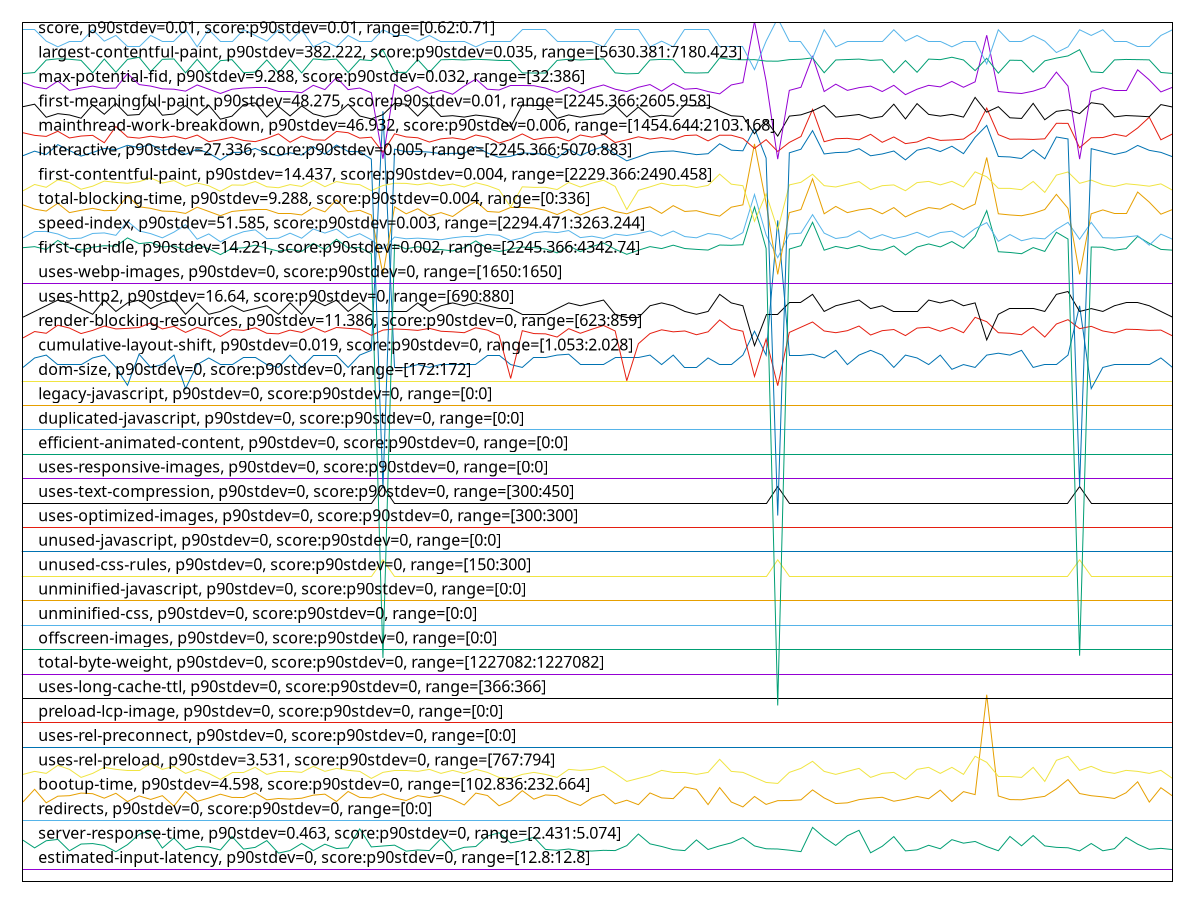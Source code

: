 reset

$estimatedInputLatencyP90Stdev0ScoreP90Stdev0Range128128 <<EOF
0 0.5000000000001847
1 0.5000000000001847
2 0.5000000000001847
3 0.5000000000001847
4 0.5000000000001847
5 0.5000000000001847
6 0.5000000000001847
7 0.5000000000001847
8 0.5000000000001847
9 0.5000000000001847
10 0.5000000000001847
11 0.5000000000001847
12 0.5000000000001847
13 0.5000000000001847
14 0.5000000000001847
15 0.5000000000001847
16 0.5000000000001847
17 0.5000000000001847
18 0.5000000000001847
19 0.5000000000001847
20 0.5000000000001847
21 0.5000000000001847
22 0.5000000000001847
23 0.5000000000001847
24 0.5000000000001847
25 0.5000000000001847
26 0.5000000000001847
27 0.5000000000001847
28 0.5000000000001847
29 0.5000000000001847
30 0.5000000000001847
31 0.5000000000001847
32 0.5000000000001847
33 0.5000000000001847
34 0.5000000000001847
35 0.5000000000001847
36 0.5000000000001847
37 0.5000000000001847
38 0.5000000000001847
39 0.5000000000001847
40 0.5000000000001847
41 0.5000000000001847
42 0.5000000000001847
43 0.5000000000001847
44 0.5000000000001847
45 0.5000000000001847
46 0.5000000000001847
47 0.5000000000001847
48 0.5000000000001847
49 0.5000000000001847
50 0.5000000000001847
51 0.5000000000001847
52 0.5000000000001847
53 0.5000000000001847
54 0.5000000000001847
55 0.5000000000001847
56 0.5000000000001847
57 0.5000000000001847
58 0.5000000000001847
59 0.5000000000001847
60 0.5000000000001847
61 0.5000000000001847
62 0.5000000000001847
63 0.5000000000001847
64 0.5000000000001847
65 0.5000000000001847
66 0.5000000000001847
67 0.5000000000001847
68 0.5000000000001847
69 0.5000000000001847
70 0.5000000000001847
71 0.5000000000001847
72 0.5000000000001847
73 0.5000000000001847
74 0.5000000000001847
75 0.5000000000001847
76 0.5000000000001847
77 0.5000000000001847
78 0.5000000000001847
79 0.5000000000001847
80 0.5000000000001847
81 0.5000000000001847
82 0.5000000000001847
83 0.5000000000001847
84 0.5000000000001847
85 0.5000000000001847
86 0.5000000000001847
87 0.5000000000001847
88 0.5000000000001847
89 0.5000000000001847
90 0.5000000000001847
91 0.5000000000001847
92 0.5000000000001847
93 0.5000000000001847
94 0.5000000000001847
95 0.5000000000001847
96 0.5000000000001847
97 0.5000000000001847
98 0.5000000000001847
99 0.5000000000001847
EOF

$serverResponseTimeP90Stdev0463ScoreP90Stdev0Range24315074 <<EOF
0 1.693257403189066
1 1.377141230068337
2 1.6693394077448747
3 1.7235535307517085
4 1.2575512528473805
5 1.5346013667425968
6 1.554134396355353
7 1.4767995444191342
8 1.2204783599088835
9 1.510284738041002
10 1.9308428246013662
11 2.089100227790433
12 1.3703644646924829
13 1.781753986332574
14 1.3014009111617313
15 1.4365375854214122
16 1.4102277904328018
17 1.2914350797266514
18 1.8447380410022782
19 1.3277107061503417
20 1.398268792710706
21 1.6757175398633255
22 1.1634738041002275
23 1.2687129840546696
24 1.5581207289293855
25 1.267118451025057
26 1.5290205011389522
27 1.349635535307517
28 1.3823234624145786
29 2.1548747152619585
30 1.4166059225512528
31 1.4540774487471526
32 1.489157175398633
33 1.243997722095672
34 1.2918337129840547
35 1.2667198177676537
36 1.7554441913439633
37 1.2463895216400909
38 1.400261958997722
39 1.4333485193621867
40 1.8634738041002274
41 1.9970159453302958
42 1.581640091116173
43 1.6733257403189066
44 1.8120501138952163
45 1.3149544419134396
46 1.2790774487471528
47 1.3316970387243734
48 1.2615375854214121
49 1.24878132118451
50 1.2770842824601365
51 1.2667198177676537
52 1.4692255125284737
53 1.945990888382688
54 1.5421753986332571
55 1.4353416856492025
56 1.3049886104783597
57 1.2663211845102504
58 1.7028246013667427
59 1.3105694760820044
60 1.4600569476082006
61 1.5828359908883827
62 1.8012870159453302
63 1.456867881548975
64 1.340865603644647
65 1.3312984054669703
66 1.2834624145785878
67 1.2236674259681093
68 2.217061503416857
69 1.8036788154897498
70 1.4775968109339406
71 1.8738382687927104
72 2.0970728929384963
73 1.1762300683371298
74 1.4421184510250569
75 1.8395558086560364
76 1.2535649202733485
77 1.296617312072893
78 1.484772209567198
79 1.340865603644647
80 1.7143849658314352
81 1.5704783599088838
82 1.640239179954442
83 1.4309567198177675
84 1.2603416856492027
85 1.845136674259681
86 1.4624487471526195
87 1.882608200455581
88 1.4580637813211845
89 1.3990660592255124
90 1.3819248291571753
91 1.2539635535307518
92 1.556526195899772
93 1.2583485193621866
94 1.344851936218679
95 1.8140432801822322
96 1.5286218678815489
97 1.3173462414578587
98 1.3580068337129838
99 1.3081776765375854
EOF

$redirectsP90Stdev0ScoreP90Stdev0Range00 <<EOF
0 2.5
1 2.5
2 2.5
3 2.5
4 2.5
5 2.5
6 2.5
7 2.5
8 2.5
9 2.5
10 2.5
11 2.5
12 2.5
13 2.5
14 2.5
15 2.5
16 2.5
17 2.5
18 2.5
19 2.5
20 2.5
21 2.5
22 2.5
23 2.5
24 2.5
25 2.5
26 2.5
27 2.5
28 2.5
29 2.5
30 2.5
31 2.5
32 2.5
33 2.5
34 2.5
35 2.5
36 2.5
37 2.5
38 2.5
39 2.5
40 2.5
41 2.5
42 2.5
43 2.5
44 2.5
45 2.5
46 2.5
47 2.5
48 2.5
49 2.5
50 2.5
51 2.5
52 2.5
53 2.5
54 2.5
55 2.5
56 2.5
57 2.5
58 2.5
59 2.5
60 2.5
61 2.5
62 2.5
63 2.5
64 2.5
65 2.5
66 2.5
67 2.5
68 2.5
69 2.5
70 2.5
71 2.5
72 2.5
73 2.5
74 2.5
75 2.5
76 2.5
77 2.5
78 2.5
79 2.5
80 2.5
81 2.5
82 2.5
83 2.5
84 2.5
85 2.5
86 2.5
87 2.5
88 2.5
89 2.5
90 2.5
91 2.5
92 2.5
93 2.5
94 2.5
95 2.5
96 2.5
97 2.5
98 2.5
99 2.5
EOF

$bootupTimeP90Stdev4598ScoreP90Stdev0Range102836232664 <<EOF
0 3.260077265372168
1 3.7770068770226555
2 3.2241144822006476
3 3.4951096278317157
4 3.5154979773462793
5 3.622536812297736
6 3.5969097896440134
7 3.4136978155339803
8 3.613758495145631
9 3.2738110841423955
10 3.507427588996764
11 3.3623021844660186
12 3.5160643203883497
13 3.090315938511326
14 3.689931634304208
15 3.283580501618123
16 3.4196444174757286
17 3.576804611650485
18 3.4448466828478965
19 3.440174352750808
20 3.631456715210356
21 3.3455950647249186
22 3.4002471682847903
23 3.3751864886731386
24 3.4121403721682855
25 3.5373021844660206
26 3.578362055016181
27 3.278624999999999
28 3.6885157766990293
29 3.446687297734628
30 3.4275732200647253
31 3.5915295307443387
32 3.4223345469255664
33 3.317844255663431
34 3.518188106796117
35 3.439183252427185
36 3.524842637540454
37 3.3678240291262136
38 3.135198624595469
39 3.6221120550161814
40 3.5225772653721688
41 3.10235072815534
42 3.301420307443365
43 3.722213187702266
44 3.37320428802589
45 3.5462220873786405
46 3.51733859223301
47 3.2891023462783178
48 3.113677588996764
49 3.4199275889967646
50 3.5702916666666678
51 3.1823466828478963
52 3.3303038025889973
53 3.1475165857605174
54 3.62805865695793
55 3.4255910194174763
56 3.395574838187702
57 3.8734267799352757
58 3.7724761326860845
59 3.1502067152103552
60 3.847516585760517
61 3.2573871359223303
62 3.056193770226537
63 3.483782766990293
64 3.158418689320388
65 3.3123224110032363
66 3.316711569579288
67 3.3460198220064727
68 3.7525125404530755
69 3.4238919902912617
70 3.1943814724919095
71 3.2224154530744338
72 3.353099110032362
73 3.4144057443365696
74 3.4505101132686082
75 3.28825283171521
76 3.371505258899677
77 3.483924352750809
78 3.3913272653721687
79 3.744583737864078
80 3.2783418284789647
81 3.681436488673139
82 3.560097491909386
83 7.651642799352757
84 3.5040295307443365
85 3.355789239482201
86 3.347718851132686
87 3.4213434466019432
88 3.488879854368932
89 3.792864482200648
90 4.176278721682849
91 3.603847491909386
92 3.5145068770226544
93 3.4673588187702267
94 3.40081351132686
95 3.6351379449838186
96 4.08410639158576
97 3.252714805825243
98 3.8414283980582544
99 3.5043127022653726
EOF

$usesRelPreloadP90Stdev3531ScoreP90Stdev0Range767794 <<EOF
0 4.387999999999998
1 4.511529411764705
2 4.4291764705882315
3 4.758588235294113
4 4.593882352941172
5 4.264470588235291
6 4.4291764705882315
7 4.676235294117646
8 4.593882352941172
9 4.552705882352939
10 4.552705882352939
11 4.8409411764705865
12 4.593882352941172
13 4.717411764705879
14 4.4291764705882315
15 4.593882352941172
16 4.4291764705882315
17 4.182117647058821
18 4.470352941176465
19 4.470352941176465
20 4.676235294117646
21 4.387999999999998
22 4.511529411764705
23 4.511529411764705
24 4.470352941176465
25 4.717411764705879
26 4.511529411764705
27 4.635058823529413
28 4.552705882352939
29 4.511529411764705
30 4.2232941176470575
31 4.470352941176465
32 4.552705882352939
33 4.552705882352939
34 4.511529411764705
35 4.593882352941172
36 4.4291764705882315
37 4.552705882352939
38 4.4291764705882315
39 4.593882352941172
40 4.470352941176465
41 4.264470588235291
42 4.2232941176470575
43 4.387999999999998
44 4.470352941176465
45 4.387999999999998
46 4.264470588235291
47 4.593882352941172
48 4.552705882352939
49 4.593882352941172
50 4.717411764705879
51 4.4291764705882315
52 4.09976470588235
53 4.2232941176470575
54 4.346823529411761
55 4.552705882352939
56 4.470352941176465
57 4.470352941176465
58 4.387999999999998
59 4.470352941176465
60 5.005647058823527
61 4.511529411764705
62 4.470352941176465
63 4.264470588235291
64 4.058588235294117
65 4.01741176470588
66 4.470352941176465
67 4.635058823529413
68 4.923294117647053
69 4.511529411764705
70 4.387999999999998
71 4.511529411764705
72 4.635058823529413
73 4.264470588235291
74 4.4291764705882315
75 4.470352941176465
76 4.182117647058821
77 4.593882352941172
78 4.676235294117646
79 4.4291764705882315
80 4.676235294117646
81 4.387999999999998
82 5.129176470588234
83 4.88211764705882
84 4.305647058823528
85 4.305647058823528
86 4.264470588235291
87 4.676235294117646
88 4.09976470588235
89 4.964470588235294
90 5.129176470588234
91 4.552705882352939
92 4.717411764705879
93 4.511529411764705
94 4.4291764705882315
95 4.552705882352939
96 4.511529411764705
97 4.4291764705882315
98 4.552705882352939
99 4.2232941176470575
EOF

$usesRelPreconnectP90Stdev0ScoreP90Stdev0Range00 <<EOF
0 5.5
1 5.5
2 5.5
3 5.5
4 5.5
5 5.5
6 5.5
7 5.5
8 5.5
9 5.5
10 5.5
11 5.5
12 5.5
13 5.5
14 5.5
15 5.5
16 5.5
17 5.5
18 5.5
19 5.5
20 5.5
21 5.5
22 5.5
23 5.5
24 5.5
25 5.5
26 5.5
27 5.5
28 5.5
29 5.5
30 5.5
31 5.5
32 5.5
33 5.5
34 5.5
35 5.5
36 5.5
37 5.5
38 5.5
39 5.5
40 5.5
41 5.5
42 5.5
43 5.5
44 5.5
45 5.5
46 5.5
47 5.5
48 5.5
49 5.5
50 5.5
51 5.5
52 5.5
53 5.5
54 5.5
55 5.5
56 5.5
57 5.5
58 5.5
59 5.5
60 5.5
61 5.5
62 5.5
63 5.5
64 5.5
65 5.5
66 5.5
67 5.5
68 5.5
69 5.5
70 5.5
71 5.5
72 5.5
73 5.5
74 5.5
75 5.5
76 5.5
77 5.5
78 5.5
79 5.5
80 5.5
81 5.5
82 5.5
83 5.5
84 5.5
85 5.5
86 5.5
87 5.5
88 5.5
89 5.5
90 5.5
91 5.5
92 5.5
93 5.5
94 5.5
95 5.5
96 5.5
97 5.5
98 5.5
99 5.5
EOF

$preloadLcpImageP90Stdev0ScoreP90Stdev0Range00 <<EOF
0 6.5
1 6.5
2 6.5
3 6.5
4 6.5
5 6.5
6 6.5
7 6.5
8 6.5
9 6.5
10 6.5
11 6.5
12 6.5
13 6.5
14 6.5
15 6.5
16 6.5
17 6.5
18 6.5
19 6.5
20 6.5
21 6.5
22 6.5
23 6.5
24 6.5
25 6.5
26 6.5
27 6.5
28 6.5
29 6.5
30 6.5
31 6.5
32 6.5
33 6.5
34 6.5
35 6.5
36 6.5
37 6.5
38 6.5
39 6.5
40 6.5
41 6.5
42 6.5
43 6.5
44 6.5
45 6.5
46 6.5
47 6.5
48 6.5
49 6.5
50 6.5
51 6.5
52 6.5
53 6.5
54 6.5
55 6.5
56 6.5
57 6.5
58 6.5
59 6.5
60 6.5
61 6.5
62 6.5
63 6.5
64 6.5
65 6.5
66 6.5
67 6.5
68 6.5
69 6.5
70 6.5
71 6.5
72 6.5
73 6.5
74 6.5
75 6.5
76 6.5
77 6.5
78 6.5
79 6.5
80 6.5
81 6.5
82 6.5
83 6.5
84 6.5
85 6.5
86 6.5
87 6.5
88 6.5
89 6.5
90 6.5
91 6.5
92 6.5
93 6.5
94 6.5
95 6.5
96 6.5
97 6.5
98 6.5
99 6.5
EOF

$usesLongCacheTtlP90Stdev0ScoreP90Stdev0Range366366 <<EOF
0 7.5
1 7.5
2 7.5
3 7.5
4 7.5
5 7.5
6 7.5
7 7.5
8 7.5
9 7.5
10 7.5
11 7.5
12 7.5
13 7.5
14 7.5
15 7.5
16 7.5
17 7.5
18 7.5
19 7.5
20 7.5
21 7.5
22 7.5
23 7.5
24 7.5
25 7.5
26 7.5
27 7.5
28 7.5
29 7.5
30 7.5
31 7.5
32 7.5
33 7.5
34 7.5
35 7.5
36 7.5
37 7.5
38 7.5
39 7.5
40 7.5
41 7.5
42 7.5
43 7.5
44 7.5
45 7.5
46 7.5
47 7.5
48 7.5
49 7.5
50 7.5
51 7.5
52 7.5
53 7.5
54 7.5
55 7.5
56 7.5
57 7.5
58 7.5
59 7.5
60 7.5
61 7.5
62 7.5
63 7.5
64 7.5
65 7.5
66 7.5
67 7.5
68 7.5
69 7.5
70 7.5
71 7.5
72 7.5
73 7.5
74 7.5
75 7.5
76 7.5
77 7.5
78 7.5
79 7.5
80 7.5
81 7.5
82 7.5
83 7.5
84 7.5
85 7.5
86 7.5
87 7.5
88 7.5
89 7.5
90 7.5
91 7.5
92 7.5
93 7.5
94 7.5
95 7.5
96 7.5
97 7.5
98 7.5
99 7.5
EOF

$totalByteWeightP90Stdev0ScoreP90Stdev0Range12270821227082 <<EOF
0 8.5
1 8.5
2 8.5
3 8.5
4 8.5
5 8.5
6 8.5
7 8.5
8 8.5
9 8.5
10 8.5
11 8.5
12 8.5
13 8.5
14 8.5
15 8.5
16 8.5
17 8.5
18 8.5
19 8.5
20 8.5
21 8.5
22 8.5
23 8.5
24 8.5
25 8.5
26 8.5
27 8.5
28 8.5
29 8.5
30 8.5
31 8.5
32 8.5
33 8.5
34 8.5
35 8.5
36 8.5
37 8.5
38 8.5
39 8.5
40 8.5
41 8.5
42 8.5
43 8.5
44 8.5
45 8.5
46 8.5
47 8.5
48 8.5
49 8.5
50 8.5
51 8.5
52 8.5
53 8.5
54 8.5
55 8.5
56 8.5
57 8.5
58 8.5
59 8.5
60 8.5
61 8.5
62 8.5
63 8.5
64 8.5
65 8.5
66 8.5
67 8.5
68 8.5
69 8.5
70 8.5
71 8.5
72 8.5
73 8.5
74 8.5
75 8.5
76 8.5
77 8.5
78 8.5
79 8.5
80 8.5
81 8.5
82 8.5
83 8.5
84 8.5
85 8.5
86 8.5
87 8.5
88 8.5
89 8.5
90 8.5
91 8.5
92 8.5
93 8.5
94 8.5
95 8.5
96 8.5
97 8.5
98 8.5
99 8.5
EOF

$offscreenImagesP90Stdev0ScoreP90Stdev0Range00 <<EOF
0 9.5
1 9.5
2 9.5
3 9.5
4 9.5
5 9.5
6 9.5
7 9.5
8 9.5
9 9.5
10 9.5
11 9.5
12 9.5
13 9.5
14 9.5
15 9.5
16 9.5
17 9.5
18 9.5
19 9.5
20 9.5
21 9.5
22 9.5
23 9.5
24 9.5
25 9.5
26 9.5
27 9.5
28 9.5
29 9.5
30 9.5
31 9.5
32 9.5
33 9.5
34 9.5
35 9.5
36 9.5
37 9.5
38 9.5
39 9.5
40 9.5
41 9.5
42 9.5
43 9.5
44 9.5
45 9.5
46 9.5
47 9.5
48 9.5
49 9.5
50 9.5
51 9.5
52 9.5
53 9.5
54 9.5
55 9.5
56 9.5
57 9.5
58 9.5
59 9.5
60 9.5
61 9.5
62 9.5
63 9.5
64 9.5
65 9.5
66 9.5
67 9.5
68 9.5
69 9.5
70 9.5
71 9.5
72 9.5
73 9.5
74 9.5
75 9.5
76 9.5
77 9.5
78 9.5
79 9.5
80 9.5
81 9.5
82 9.5
83 9.5
84 9.5
85 9.5
86 9.5
87 9.5
88 9.5
89 9.5
90 9.5
91 9.5
92 9.5
93 9.5
94 9.5
95 9.5
96 9.5
97 9.5
98 9.5
99 9.5
EOF

$unminifiedCssP90Stdev0ScoreP90Stdev0Range00 <<EOF
0 10.5
1 10.5
2 10.5
3 10.5
4 10.5
5 10.5
6 10.5
7 10.5
8 10.5
9 10.5
10 10.5
11 10.5
12 10.5
13 10.5
14 10.5
15 10.5
16 10.5
17 10.5
18 10.5
19 10.5
20 10.5
21 10.5
22 10.5
23 10.5
24 10.5
25 10.5
26 10.5
27 10.5
28 10.5
29 10.5
30 10.5
31 10.5
32 10.5
33 10.5
34 10.5
35 10.5
36 10.5
37 10.5
38 10.5
39 10.5
40 10.5
41 10.5
42 10.5
43 10.5
44 10.5
45 10.5
46 10.5
47 10.5
48 10.5
49 10.5
50 10.5
51 10.5
52 10.5
53 10.5
54 10.5
55 10.5
56 10.5
57 10.5
58 10.5
59 10.5
60 10.5
61 10.5
62 10.5
63 10.5
64 10.5
65 10.5
66 10.5
67 10.5
68 10.5
69 10.5
70 10.5
71 10.5
72 10.5
73 10.5
74 10.5
75 10.5
76 10.5
77 10.5
78 10.5
79 10.5
80 10.5
81 10.5
82 10.5
83 10.5
84 10.5
85 10.5
86 10.5
87 10.5
88 10.5
89 10.5
90 10.5
91 10.5
92 10.5
93 10.5
94 10.5
95 10.5
96 10.5
97 10.5
98 10.5
99 10.5
EOF

$unminifiedJavascriptP90Stdev0ScoreP90Stdev0Range00 <<EOF
0 11.5
1 11.5
2 11.5
3 11.5
4 11.5
5 11.5
6 11.5
7 11.5
8 11.5
9 11.5
10 11.5
11 11.5
12 11.5
13 11.5
14 11.5
15 11.5
16 11.5
17 11.5
18 11.5
19 11.5
20 11.5
21 11.5
22 11.5
23 11.5
24 11.5
25 11.5
26 11.5
27 11.5
28 11.5
29 11.5
30 11.5
31 11.5
32 11.5
33 11.5
34 11.5
35 11.5
36 11.5
37 11.5
38 11.5
39 11.5
40 11.5
41 11.5
42 11.5
43 11.5
44 11.5
45 11.5
46 11.5
47 11.5
48 11.5
49 11.5
50 11.5
51 11.5
52 11.5
53 11.5
54 11.5
55 11.5
56 11.5
57 11.5
58 11.5
59 11.5
60 11.5
61 11.5
62 11.5
63 11.5
64 11.5
65 11.5
66 11.5
67 11.5
68 11.5
69 11.5
70 11.5
71 11.5
72 11.5
73 11.5
74 11.5
75 11.5
76 11.5
77 11.5
78 11.5
79 11.5
80 11.5
81 11.5
82 11.5
83 11.5
84 11.5
85 11.5
86 11.5
87 11.5
88 11.5
89 11.5
90 11.5
91 11.5
92 11.5
93 11.5
94 11.5
95 11.5
96 11.5
97 11.5
98 11.5
99 11.5
EOF

$unusedCssRulesP90Stdev0ScoreP90Stdev0Range150300 <<EOF
0 12.479
1 12.479
2 12.479
3 12.479
4 12.479
5 12.479
6 12.479
7 12.479
8 12.479
9 12.479
10 12.479
11 12.479
12 12.479
13 12.479
14 12.479
15 12.479
16 12.479
17 12.479
18 12.479
19 12.479
20 12.479
21 12.479
22 12.479
23 12.479
24 12.479
25 12.479
26 12.479
27 12.479
28 12.479
29 12.479
30 12.479
31 13.179
32 12.479
33 12.479
34 12.479
35 12.479
36 12.479
37 12.479
38 12.479
39 12.479
40 12.479
41 12.479
42 12.479
43 12.479
44 12.479
45 12.479
46 12.479
47 12.479
48 12.479
49 12.479
50 12.479
51 12.479
52 12.479
53 12.479
54 12.479
55 12.479
56 12.479
57 12.479
58 12.479
59 12.479
60 12.479
61 12.479
62 12.479
63 12.479
64 12.479
65 13.179
66 12.479
67 12.479
68 12.479
69 12.479
70 12.479
71 12.479
72 12.479
73 12.479
74 12.479
75 12.479
76 12.479
77 12.479
78 12.479
79 12.479
80 12.479
81 12.479
82 12.479
83 12.479
84 12.479
85 12.479
86 12.479
87 12.479
88 12.479
89 12.479
90 12.479
91 13.179
92 12.479
93 12.479
94 12.479
95 12.479
96 12.479
97 12.479
98 12.479
99 12.479
EOF

$unusedJavascriptP90Stdev0ScoreP90Stdev0Range00 <<EOF
0 13.5
1 13.5
2 13.5
3 13.5
4 13.5
5 13.5
6 13.5
7 13.5
8 13.5
9 13.5
10 13.5
11 13.5
12 13.5
13 13.5
14 13.5
15 13.5
16 13.5
17 13.5
18 13.5
19 13.5
20 13.5
21 13.5
22 13.5
23 13.5
24 13.5
25 13.5
26 13.5
27 13.5
28 13.5
29 13.5
30 13.5
31 13.5
32 13.5
33 13.5
34 13.5
35 13.5
36 13.5
37 13.5
38 13.5
39 13.5
40 13.5
41 13.5
42 13.5
43 13.5
44 13.5
45 13.5
46 13.5
47 13.5
48 13.5
49 13.5
50 13.5
51 13.5
52 13.5
53 13.5
54 13.5
55 13.5
56 13.5
57 13.5
58 13.5
59 13.5
60 13.5
61 13.5
62 13.5
63 13.5
64 13.5
65 13.5
66 13.5
67 13.5
68 13.5
69 13.5
70 13.5
71 13.5
72 13.5
73 13.5
74 13.5
75 13.5
76 13.5
77 13.5
78 13.5
79 13.5
80 13.5
81 13.5
82 13.5
83 13.5
84 13.5
85 13.5
86 13.5
87 13.5
88 13.5
89 13.5
90 13.5
91 13.5
92 13.5
93 13.5
94 13.5
95 13.5
96 13.5
97 13.5
98 13.5
99 13.5
EOF

$usesOptimizedImagesP90Stdev0ScoreP90Stdev0Range300300 <<EOF
0 14.5
1 14.5
2 14.5
3 14.5
4 14.5
5 14.5
6 14.5
7 14.5
8 14.5
9 14.5
10 14.5
11 14.5
12 14.5
13 14.5
14 14.5
15 14.5
16 14.5
17 14.5
18 14.5
19 14.5
20 14.5
21 14.5
22 14.5
23 14.5
24 14.5
25 14.5
26 14.5
27 14.5
28 14.5
29 14.5
30 14.5
31 14.5
32 14.5
33 14.5
34 14.5
35 14.5
36 14.5
37 14.5
38 14.5
39 14.5
40 14.5
41 14.5
42 14.5
43 14.5
44 14.5
45 14.5
46 14.5
47 14.5
48 14.5
49 14.5
50 14.5
51 14.5
52 14.5
53 14.5
54 14.5
55 14.5
56 14.5
57 14.5
58 14.5
59 14.5
60 14.5
61 14.5
62 14.5
63 14.5
64 14.5
65 14.5
66 14.5
67 14.5
68 14.5
69 14.5
70 14.5
71 14.5
72 14.5
73 14.5
74 14.5
75 14.5
76 14.5
77 14.5
78 14.5
79 14.5
80 14.5
81 14.5
82 14.5
83 14.5
84 14.5
85 14.5
86 14.5
87 14.5
88 14.5
89 14.5
90 14.5
91 14.5
92 14.5
93 14.5
94 14.5
95 14.5
96 14.5
97 14.5
98 14.5
99 14.5
EOF

$usesTextCompressionP90Stdev0ScoreP90Stdev0Range300450 <<EOF
0 15.479000000000001
1 15.479000000000001
2 15.479000000000001
3 15.479000000000001
4 15.479000000000001
5 15.479000000000001
6 15.479000000000001
7 15.479000000000001
8 15.479000000000001
9 15.479000000000001
10 15.479000000000001
11 15.479000000000001
12 15.479000000000001
13 15.479000000000001
14 15.479000000000001
15 15.479000000000001
16 15.479000000000001
17 15.479000000000001
18 15.479000000000001
19 15.479000000000001
20 15.479000000000001
21 15.479000000000001
22 15.479000000000001
23 15.479000000000001
24 15.479000000000001
25 15.479000000000001
26 15.479000000000001
27 15.479000000000001
28 15.479000000000001
29 15.479000000000001
30 15.479000000000001
31 16.179000000000002
32 15.479000000000001
33 15.479000000000001
34 15.479000000000001
35 15.479000000000001
36 15.479000000000001
37 15.479000000000001
38 15.479000000000001
39 15.479000000000001
40 15.479000000000001
41 15.479000000000001
42 15.479000000000001
43 15.479000000000001
44 15.479000000000001
45 15.479000000000001
46 15.479000000000001
47 15.479000000000001
48 15.479000000000001
49 15.479000000000001
50 15.479000000000001
51 15.479000000000001
52 15.479000000000001
53 15.479000000000001
54 15.479000000000001
55 15.479000000000001
56 15.479000000000001
57 15.479000000000001
58 15.479000000000001
59 15.479000000000001
60 15.479000000000001
61 15.479000000000001
62 15.479000000000001
63 15.479000000000001
64 15.479000000000001
65 16.179000000000002
66 15.479000000000001
67 15.479000000000001
68 15.479000000000001
69 15.479000000000001
70 15.479000000000001
71 15.479000000000001
72 15.479000000000001
73 15.479000000000001
74 15.479000000000001
75 15.479000000000001
76 15.479000000000001
77 15.479000000000001
78 15.479000000000001
79 15.479000000000001
80 15.479000000000001
81 15.479000000000001
82 15.479000000000001
83 15.479000000000001
84 15.479000000000001
85 15.479000000000001
86 15.479000000000001
87 15.479000000000001
88 15.479000000000001
89 15.479000000000001
90 15.479000000000001
91 16.179000000000002
92 15.479000000000001
93 15.479000000000001
94 15.479000000000001
95 15.479000000000001
96 15.479000000000001
97 15.479000000000001
98 15.479000000000001
99 15.479000000000001
EOF

$usesResponsiveImagesP90Stdev0ScoreP90Stdev0Range00 <<EOF
0 16.5
1 16.5
2 16.5
3 16.5
4 16.5
5 16.5
6 16.5
7 16.5
8 16.5
9 16.5
10 16.5
11 16.5
12 16.5
13 16.5
14 16.5
15 16.5
16 16.5
17 16.5
18 16.5
19 16.5
20 16.5
21 16.5
22 16.5
23 16.5
24 16.5
25 16.5
26 16.5
27 16.5
28 16.5
29 16.5
30 16.5
31 16.5
32 16.5
33 16.5
34 16.5
35 16.5
36 16.5
37 16.5
38 16.5
39 16.5
40 16.5
41 16.5
42 16.5
43 16.5
44 16.5
45 16.5
46 16.5
47 16.5
48 16.5
49 16.5
50 16.5
51 16.5
52 16.5
53 16.5
54 16.5
55 16.5
56 16.5
57 16.5
58 16.5
59 16.5
60 16.5
61 16.5
62 16.5
63 16.5
64 16.5
65 16.5
66 16.5
67 16.5
68 16.5
69 16.5
70 16.5
71 16.5
72 16.5
73 16.5
74 16.5
75 16.5
76 16.5
77 16.5
78 16.5
79 16.5
80 16.5
81 16.5
82 16.5
83 16.5
84 16.5
85 16.5
86 16.5
87 16.5
88 16.5
89 16.5
90 16.5
91 16.5
92 16.5
93 16.5
94 16.5
95 16.5
96 16.5
97 16.5
98 16.5
99 16.5
EOF

$efficientAnimatedContentP90Stdev0ScoreP90Stdev0Range00 <<EOF
0 17.5
1 17.5
2 17.5
3 17.5
4 17.5
5 17.5
6 17.5
7 17.5
8 17.5
9 17.5
10 17.5
11 17.5
12 17.5
13 17.5
14 17.5
15 17.5
16 17.5
17 17.5
18 17.5
19 17.5
20 17.5
21 17.5
22 17.5
23 17.5
24 17.5
25 17.5
26 17.5
27 17.5
28 17.5
29 17.5
30 17.5
31 17.5
32 17.5
33 17.5
34 17.5
35 17.5
36 17.5
37 17.5
38 17.5
39 17.5
40 17.5
41 17.5
42 17.5
43 17.5
44 17.5
45 17.5
46 17.5
47 17.5
48 17.5
49 17.5
50 17.5
51 17.5
52 17.5
53 17.5
54 17.5
55 17.5
56 17.5
57 17.5
58 17.5
59 17.5
60 17.5
61 17.5
62 17.5
63 17.5
64 17.5
65 17.5
66 17.5
67 17.5
68 17.5
69 17.5
70 17.5
71 17.5
72 17.5
73 17.5
74 17.5
75 17.5
76 17.5
77 17.5
78 17.5
79 17.5
80 17.5
81 17.5
82 17.5
83 17.5
84 17.5
85 17.5
86 17.5
87 17.5
88 17.5
89 17.5
90 17.5
91 17.5
92 17.5
93 17.5
94 17.5
95 17.5
96 17.5
97 17.5
98 17.5
99 17.5
EOF

$duplicatedJavascriptP90Stdev0ScoreP90Stdev0Range00 <<EOF
0 18.5
1 18.5
2 18.5
3 18.5
4 18.5
5 18.5
6 18.5
7 18.5
8 18.5
9 18.5
10 18.5
11 18.5
12 18.5
13 18.5
14 18.5
15 18.5
16 18.5
17 18.5
18 18.5
19 18.5
20 18.5
21 18.5
22 18.5
23 18.5
24 18.5
25 18.5
26 18.5
27 18.5
28 18.5
29 18.5
30 18.5
31 18.5
32 18.5
33 18.5
34 18.5
35 18.5
36 18.5
37 18.5
38 18.5
39 18.5
40 18.5
41 18.5
42 18.5
43 18.5
44 18.5
45 18.5
46 18.5
47 18.5
48 18.5
49 18.5
50 18.5
51 18.5
52 18.5
53 18.5
54 18.5
55 18.5
56 18.5
57 18.5
58 18.5
59 18.5
60 18.5
61 18.5
62 18.5
63 18.5
64 18.5
65 18.5
66 18.5
67 18.5
68 18.5
69 18.5
70 18.5
71 18.5
72 18.5
73 18.5
74 18.5
75 18.5
76 18.5
77 18.5
78 18.5
79 18.5
80 18.5
81 18.5
82 18.5
83 18.5
84 18.5
85 18.5
86 18.5
87 18.5
88 18.5
89 18.5
90 18.5
91 18.5
92 18.5
93 18.5
94 18.5
95 18.5
96 18.5
97 18.5
98 18.5
99 18.5
EOF

$legacyJavascriptP90Stdev0ScoreP90Stdev0Range00 <<EOF
0 19.5
1 19.5
2 19.5
3 19.5
4 19.5
5 19.5
6 19.5
7 19.5
8 19.5
9 19.5
10 19.5
11 19.5
12 19.5
13 19.5
14 19.5
15 19.5
16 19.5
17 19.5
18 19.5
19 19.5
20 19.5
21 19.5
22 19.5
23 19.5
24 19.5
25 19.5
26 19.5
27 19.5
28 19.5
29 19.5
30 19.5
31 19.5
32 19.5
33 19.5
34 19.5
35 19.5
36 19.5
37 19.5
38 19.5
39 19.5
40 19.5
41 19.5
42 19.5
43 19.5
44 19.5
45 19.5
46 19.5
47 19.5
48 19.5
49 19.5
50 19.5
51 19.5
52 19.5
53 19.5
54 19.5
55 19.5
56 19.5
57 19.5
58 19.5
59 19.5
60 19.5
61 19.5
62 19.5
63 19.5
64 19.5
65 19.5
66 19.5
67 19.5
68 19.5
69 19.5
70 19.5
71 19.5
72 19.5
73 19.5
74 19.5
75 19.5
76 19.5
77 19.5
78 19.5
79 19.5
80 19.5
81 19.5
82 19.5
83 19.5
84 19.5
85 19.5
86 19.5
87 19.5
88 19.5
89 19.5
90 19.5
91 19.5
92 19.5
93 19.5
94 19.5
95 19.5
96 19.5
97 19.5
98 19.5
99 19.5
EOF

$domSizeP90Stdev0ScoreP90Stdev0Range172172 <<EOF
0 20.5
1 20.5
2 20.5
3 20.5
4 20.5
5 20.5
6 20.5
7 20.5
8 20.5
9 20.5
10 20.5
11 20.5
12 20.5
13 20.5
14 20.5
15 20.5
16 20.5
17 20.5
18 20.5
19 20.5
20 20.5
21 20.5
22 20.5
23 20.5
24 20.5
25 20.5
26 20.5
27 20.5
28 20.5
29 20.5
30 20.5
31 20.5
32 20.5
33 20.5
34 20.5
35 20.5
36 20.5
37 20.5
38 20.5
39 20.5
40 20.5
41 20.5
42 20.5
43 20.5
44 20.5
45 20.5
46 20.5
47 20.5
48 20.5
49 20.5
50 20.5
51 20.5
52 20.5
53 20.5
54 20.5
55 20.5
56 20.5
57 20.5
58 20.5
59 20.5
60 20.5
61 20.5
62 20.5
63 20.5
64 20.5
65 20.5
66 20.5
67 20.5
68 20.5
69 20.5
70 20.5
71 20.5
72 20.5
73 20.5
74 20.5
75 20.5
76 20.5
77 20.5
78 20.5
79 20.5
80 20.5
81 20.5
82 20.5
83 20.5
84 20.5
85 20.5
86 20.5
87 20.5
88 20.5
89 20.5
90 20.5
91 20.5
92 20.5
93 20.5
94 20.5
95 20.5
96 20.5
97 20.5
98 20.5
99 20.5
EOF

$cumulativeLayoutShiftP90Stdev0019ScoreP90Stdev0Range10532028 <<EOF
0 21.06054821722361
1 21.44848388657357
2 21.56586375651229
3 21.17792808716233
4 21.17792808716233
5 21.17792808716233
6 21.44848388657357
7 21.56586375651229
8 21.06054821722361
9 20.327169643916285
10 21.601667228192035
11 21.06054821722361
12 21.17792808716233
13 21.56586375651229
14 20.190944975983957
15 21.17792808716233
16 21.44848388657357
17 21.17792808716233
18 21.17792808716233
19 21.44848388657357
20 21.44848388657357
21 21.17792808716233
22 21.06054821722361
23 21.56586375651229
24 21.06054821722361
25 21.56586375651229
26 21.56586375651229
27 21.56586375651229
28 21.06054821722361
29 21.56586375651229
30 21.760548217223608
31 31.555291740737538
32 21.06054821722361
33 21.06054821722361
34 21.17792808716233
35 21.06054821722361
36 21.17792808716233
37 21.17792808716233
38 21.17792808716233
39 21.17792808716233
40 21.56586375651229
41 21.56586375651229
42 21.17792808716233
43 21.06054821722361
44 21.44848388657357
45 21.44848388657357
46 21.56586375651229
47 21.601667228192035
48 21.17792808716233
49 21.17792808716233
50 21.17792808716233
51 21.44848388657357
52 21.44848388657357
53 21.44848388657357
54 21.56586375651229
55 21.17792808716233
56 21.56586375651229
57 21.06054821722361
58 21.06054821722361
59 21.44848388657357
60 21.17792808716233
61 21.17792808716233
62 21.56586375651229
63 22.544399274597996
64 21.56586375651229
65 27.083944343904378
66 21.56586375651229
67 21.56586375651229
68 21.601667228192035
69 21.44848388657357
70 21.760548217223608
71 21.17792808716233
72 21.56586375651229
73 21.760548217223608
74 21.56586375651229
75 21.06054821722361
76 21.56586375651229
77 21.44848388657357
78 21.17792808716233
79 21.56586375651229
80 20.98324362645101
81 21.17792808716233
82 21.06054821722361
83 21.56586375651229
84 21.643168347284885
85 21.56586375651229
86 21.760548217223608
87 21.06054821722361
88 21.17792808716233
89 21.17792808716233
90 21.56586375651229
91 23.584959728836886
92 20.190944975983957
93 21.06054821722361
94 21.17792808716233
95 21.17792808716233
96 21.17792808716233
97 21.17792808716233
98 21.44848388657357
99 21.06054821722361
EOF

$renderBlockingResourcesP90Stdev11386ScoreP90Stdev0Range623859 <<EOF
0 22.26971186440678
1 22.53072881355932
2 22.459542372881355
3 22.791745762711862
4 22.673101694915253
5 22.447677966101693
6 22.578186440677968
7 22.75615254237288
8 22.637508474576272
9 22.661237288135595
10 22.696830508474577
11 22.88666101694915
12 22.637508474576272
13 22.74428813559322
14 22.49513559322034
15 22.696830508474577
16 22.566322033898302
17 22.329033898305084
18 22.61377966101695
19 22.578186440677968
20 22.684966101694915
21 22.459542372881355
22 22.435813559322035
23 22.590050847457626
24 22.49513559322034
25 22.708694915254235
26 22.506999999999998
27 22.696830508474577
28 22.661237288135595
29 22.62564406779661
30 22.37649152542373
31 22.590050847457626
32 22.637508474576272
33 22.61377966101695
34 22.578186440677968
35 22.661237288135595
36 22.542593220338983
37 22.518864406779663
38 22.48327118644068
39 22.684966101694915
40 22.590050847457626
41 22.37649152542373
42 20.608694915254237
43 22.566322033898302
44 22.447677966101693
45 22.435813559322035
46 22.30530508474576
47 22.64937288135593
48 22.459542372881355
49 22.62564406779661
50 22.779881355932204
51 22.554457627118644
52 20.513779661016947
53 22.03242372881356
54 22.447677966101693
55 22.601915254237287
56 22.518864406779663
57 22.554457627118644
58 22.40022033898305
59 22.518864406779663
60 23.005305084745764
61 22.64937288135593
62 22.542593220338983
63 20.691745762711864
64 22.222254237288134
65 20.31208474576271
66 22.49513559322034
67 22.708694915254235
68 22.922254237288136
69 22.554457627118644
70 22.48327118644068
71 22.566322033898302
72 22.75615254237288
73 22.38835593220339
74 22.566322033898302
75 22.61377966101695
76 22.364627118644066
77 22.673101694915253
78 22.708694915254235
79 22.542593220338983
80 22.696830508474577
81 22.48327118644068
82 23.11208474576271
83 22.934118644067794
84 22.48327118644068
85 22.459542372881355
86 22.40022033898305
87 22.732423728813558
88 22.30530508474576
89 22.83920338983051
90 23.017169491525422
91 22.64937288135593
92 22.74428813559322
93 22.554457627118644
94 22.471406779661017
95 22.62564406779661
96 22.61377966101695
97 22.578186440677968
98 22.590050847457626
99 22.352762711864408
EOF

$usesHttp2P90Stdev1664ScoreP90Stdev0Range690880 <<EOF
0 23.12083333333333
1 23.354166666666664
2 23.5875
3 23.820833333333333
4 23.704166666666666
5 23.47083333333333
6 23.237499999999997
7 23.820833333333333
8 23.354166666666664
9 23.704166666666666
10 23.820833333333333
11 23.47083333333333
12 23.704166666666666
13 23.820833333333333
14 23.237499999999997
15 23.704166666666666
16 23.237499999999997
17 23.354166666666664
18 23.5875
19 23.354166666666664
20 23.47083333333333
21 23.5875
22 23.237499999999997
23 23.704166666666666
24 23.237499999999997
25 23.820833333333333
26 23.5875
27 23.820833333333333
28 23.354166666666664
29 23.704166666666666
30 23.354166666666664
31 23.354166666666664
32 23.354166666666664
33 23.354166666666664
34 23.704166666666666
35 23.354166666666664
36 23.5875
37 23.704166666666666
38 23.5875
39 23.704166666666666
40 23.5875
41 23.47083333333333
42 23.47083333333333
43 23.237499999999997
44 23.237499999999997
45 23.237499999999997
46 23.47083333333333
47 23.704166666666666
48 23.5875
49 23.704166666666666
50 23.820833333333333
51 23.237499999999997
52 23.12083333333333
53 23.12083333333333
54 23.5875
55 23.704166666666666
56 23.5875
57 23.354166666666664
58 23.237499999999997
59 23.354166666666664
60 24.054166666666667
61 23.704166666666666
62 23.5875
63 21.954166666666666
64 23.237499999999997
65 23.237499999999997
66 23.704166666666666
67 23.704166666666666
68 24.054166666666667
69 23.354166666666664
70 23.5875
71 23.704166666666666
72 23.820833333333333
73 23.47083333333333
74 23.5875
75 23.354166666666664
76 23.354166666666664
77 23.354166666666664
78 23.820833333333333
79 23.704166666666666
80 23.820833333333333
81 23.5875
82 23.704166666666666
83 22.1875
84 23.237499999999997
85 23.47083333333333
86 23.47083333333333
87 23.47083333333333
88 23.354166666666664
89 24.054166666666667
90 24.170833333333334
91 23.354166666666664
92 23.47083333333333
93 23.354166666666664
94 23.5875
95 23.704166666666666
96 23.704166666666666
97 23.5875
98 23.354166666666664
99 23.12083333333333
EOF

$usesWebpImagesP90Stdev0ScoreP90Stdev0Range16501650 <<EOF
0 24.5
1 24.5
2 24.5
3 24.5
4 24.5
5 24.5
6 24.5
7 24.5
8 24.5
9 24.5
10 24.5
11 24.5
12 24.5
13 24.5
14 24.5
15 24.5
16 24.5
17 24.5
18 24.5
19 24.5
20 24.5
21 24.5
22 24.5
23 24.5
24 24.5
25 24.5
26 24.5
27 24.5
28 24.5
29 24.5
30 24.5
31 24.5
32 24.5
33 24.5
34 24.5
35 24.5
36 24.5
37 24.5
38 24.5
39 24.5
40 24.5
41 24.5
42 24.5
43 24.5
44 24.5
45 24.5
46 24.5
47 24.5
48 24.5
49 24.5
50 24.5
51 24.5
52 24.5
53 24.5
54 24.5
55 24.5
56 24.5
57 24.5
58 24.5
59 24.5
60 24.5
61 24.5
62 24.5
63 24.5
64 24.5
65 24.5
66 24.5
67 24.5
68 24.5
69 24.5
70 24.5
71 24.5
72 24.5
73 24.5
74 24.5
75 24.5
76 24.5
77 24.5
78 24.5
79 24.5
80 24.5
81 24.5
82 24.5
83 24.5
84 24.5
85 24.5
86 24.5
87 24.5
88 24.5
89 24.5
90 24.5
91 24.5
92 24.5
93 24.5
94 24.5
95 24.5
96 24.5
97 24.5
98 24.5
99 24.5
EOF

$firstCpuIdleP90Stdev14221ScoreP90Stdev0002Range2245366434274 <<EOF
0 25.966661830978083
1 26.007982627684427
2 25.893133401023697
3 26.263618546233452
4 25.9653415906309
5 25.867351716368084
6 25.98792587904751
7 26.048446631245135
8 26.027182583175694
9 26.367368407143644
10 26.1324123595193
11 26.18148323967953
12 25.992365625347723
13 26.040618657505284
14 25.85918102536997
15 26.091169453098907
16 25.919810823967957
17 25.6824012323356
18 25.937375083453865
19 25.962144194391904
20 26.068581270168004
21 25.944346264048058
22 25.824473113942346
23 25.89776787303883
24 25.815593621341932
25 26.14296649326804
26 25.88779791643485
27 26.310146308556803
28 25.957159216089906
29 25.97468453043284
30 25.718386544453104
31 9.158872802381367
32 26.09498607711138
33 25.916033145098474
34 26.00996882997663
35 25.87584175753866
36 25.890952473016583
37 25.833235771113827
38 25.96911537498608
39 26.243787679425843
40 25.9241726799822
41 25.805545774451986
42 25.907387323355955
43 25.991781448202964
44 25.969387990986974
45 25.912722807944803
46 25.75359295371092
47 26.04490262323356
48 25.802079656726384
49 26.00852785968621
50 26.1562467870257
51 25.902791796483804
52 25.694084775230884
53 25.861237328919543
54 26.010124610548573
55 25.930014451429827
56 26.0691265021698
57 25.931766982864133
58 25.897222641037047
59 25.86898741237342
60 26.07512405418938
61 26.063927325581396
62 26.086807597084665
63 27.63230665127405
64 25.93453208801602
65 7.211674070880324
66 25.91026926393679
67 26.04914764381885
68 27.00673081951706
69 25.86345720206966
70 26.017446297429622
71 25.925341034271725
72 26.05667184544341
73 25.90707576221208
74 25.86279513463893
75 26.036529417491934
76 25.66736840714364
77 25.993066637921444
78 26.11928784633359
79 25.998246341938355
80 26.21766327751196
81 25.940023353176805
82 26.429914306776453
83 27.48374261433179
84 25.80080615055079
85 25.77045620062313
86 25.719671734171584
87 25.97086790642038
88 25.813062187047947
89 26.59726158618004
90 26.3200500584177
91 9.249663666963535
92 25.993339253922343
93 25.984226090464
94 25.862600408924003
95 25.927483017135856
96 26.42780737454099
97 26.142499151552236
98 25.895664835317675
99 25.865015007789026
EOF

$speedIndexP90Stdev51585ScoreP90Stdev0003Range22944713263244 <<EOF
0 26.36849126554758
1 26.6274118268229
2 26.63159067789571
3 26.527163078976407
4 26.333330775119588
5 26.356496966289868
6 26.549172245631254
7 26.570804756529686
8 26.47245651161891
9 27.04574489046183
10 26.65442576739443
11 26.541441175640472
12 26.369837979248935
13 26.60305293149943
14 26.906299630641904
15 26.31402593181913
16 26.530694256019654
17 26.206299630641904
18 26.44846172083264
19 26.62089254388384
20 26.698349330767982
21 26.336030001140433
22 26.354118846713707
23 26.561023648958987
24 26.354219956173846
25 26.732281748597213
26 26.56604079377204
27 26.729785610305342
28 26.372945978612314
29 26.540456424478233
30 26.288268054925044
31 25.91542250831424
32 26.401868687623136
33 26.330736312708108
34 26.357458194752077
35 26.32418765013049
36 26.2917163122159
37 26.36953191709502
38 26.422769554611772
39 26.415953723363877
40 26.508195143518048
41 26.473457113538323
42 26.25639713998562
43 26.369981894746978
44 26.5756438811391
45 26.624436057819956
46 26.58407035559298
47 26.667900127248604
48 26.378358510117316
49 26.43674296797495
50 26.346004256345285
51 26.521224509630784
52 26.464924753178998
53 26.543301081482547
54 26.651642094109718
55 26.446029047048178
56 26.64958263229122
57 26.421736009980116
58 26.371261436130826
59 26.547010105142338
60 26.488729185394213
61 26.31570977172711
62 26.584810596724324
63 28.145793835063554
64 26.48722137781132
65 25.55618955251958
66 26.528142520296004
67 26.561149556186464
68 27.319755217139182
69 26.562519200736368
70 26.342635637281518
71 26.409849705792464
72 26.65290745356674
73 26.32742673338459
74 26.50234286018733
75 26.339137651006222
76 26.43924014269235
77 26.59701324152852
78 26.390656705369228
79 26.585854170229013
80 26.642065215463962
81 26.392251817417463
82 26.74722861369908
83 26.99330491392016
84 26.226860583030067
85 26.504274847831663
86 26.251405866641235
87 26.3646501887333
88 26.328163275597532
89 26.715484661855964
90 27.003628562133997
91 26.310849977251966
92 26.999835920031494
93 26.37287252001299
94 26.36497072283348
95 26.40475544043279
96 26.45697240273646
97 26.06965286554555
98 26.52150940575626
99 26.31301814964077
EOF

$totalBlockingTimeP90Stdev9288ScoreP90Stdev0004Range0336 <<EOF
0 27.720659090909088
1 27.545659090909087
2 27.46611363636363
3 27.784295454545454
4 27.402477272727268
5 27.49793181818182
6 27.577477272727272
7 27.48202272727273
8 27.49793181818182
9 28.086568181818183
10 27.641113636363634
11 27.577477272727272
12 27.466113636363637
13 27.450204545454547
14 27.370659090909086
15 27.625204545454544
16 27.450204545454547
17 27.275204545454546
18 27.450204545454547
19 27.49793181818182
20 27.529749999999996
21 27.52975
22 27.370659090909083
23 27.37065909090909
24 27.30702272727272
25 27.609295454545446
26 27.43429545454546
27 27.927477272727273
28 27.434295454545456
29 27.497931818181815
30 27.307022727272727
31 24.87293181818182
32 27.641113636363638
33 27.35475
34 27.56156818181818
35 27.275204545454546
36 27.402477272727275
37 27.243386363636365
38 27.577477272727265
39 27.86384090909091
40 27.450204545454547
41 27.418386363636365
42 27.609295454545453
43 27.60929545454545
44 27.593386363636363
45 27.49793181818182
46 27.322931818181814
47 27.52975
48 27.307022727272727
49 27.49793181818182
50 27.62520454545455
51 27.450204545454547
52 27.35475
53 27.52975
54 27.641113636363638
55 27.370659090909083
56 27.68884090909091
57 27.450204545454547
58 27.482022727272728
59 27.354749999999996
60 27.259295454545455
61 27.625204545454544
62 27.720659090909084
63 30.218386363636363
64 27.78429545454545
65 24.87293181818182
66 27.402477272727275
67 27.529750000000003
68 28.78656818181818
69 27.35475
70 27.65702272727273
71 27.402477272727275
72 27.513840909090906
73 27.577477272727265
74 27.35475
75 27.609295454545453
76 27.227477272727274
77 27.450204545454547
78 27.609295454545453
79 27.54565909090909
80 27.768386363636367
81 27.52975
82 27.752477272727276
83 29.661568181818172
84 27.35475
85 27.307022727272724
86 27.27520454545455
87 27.370659090909086
88 27.52975
89 28.150204545454546
90 27.577477272727272
91 24.87293181818182
92 27.354750000000003
93 27.513840909090902
94 27.386568181818177
95 27.386568181818177
96 28.245659090909086
97 27.83202272727273
98 27.33884090909091
99 27.529750000000003
EOF

$firstContentfulPaintP90Stdev14437ScoreP90Stdev0004Range22293662490458 <<EOF
0 28.296382509833673
1 28.555904072585996
2 28.44020553280216
3 28.747531907166177
4 28.634564098074115
5 28.361075630960595
6 28.48678458001355
7 28.69475593993105
8 28.640549914228906
9 28.605479432775894
10 28.67133022028088
11 28.825231750540723
12 28.613719293466797
13 28.715117248580473
14 28.482984710372612
15 28.616238920289632
16 28.503877183595502
17 28.27602120118425
18 28.534589391625232
19 28.52682621709
20 28.678889100749387
21 28.4616564098074
22 28.42229575295333
23 28.550456230806887
24 28.474867426121747
25 28.723833795427048
26 28.46492511487487
27 28.6756680642975
28 28.586207692482294
29 28.548753780250916
30 28.304894762613532
31 28.51307041659775
32 28.605888020909326
33 28.599418708796634
34 28.542352566160464
35 28.614264077644705
36 28.50449006579565
37 28.57381385243482
38 28.453893235272172
39 28.62773386644356
40 28.511504162086254
41 28.338126597466093
42 27.63092863651545
43 28.459477273095764
44 28.437345415868126
45 28.440409826868876
46 28.349430869157754
47 28.637485503228167
48 28.451237412404858
49 28.607930961576493
50 28.730030715450784
51 28.474118347877113
52 27.530347857668637
53 28.316335230349654
54 28.457502430450834
55 28.60684139322067
56 28.509597417463567
57 28.52478327642283
58 28.43033131957752
59 28.517156297932086
60 28.979746163000716
61 28.56860435373355
62 28.50646490844058
63 27.04526294592044
64 28.172103619247736
65 26.701717503461644
66 28.53826668482613
67 28.6449081876522
68 28.974366419243843
69 28.50748637877416
70 28.45328035307202
71 28.564620619432574
72 28.675089231108462
73 28.345413085845653
74 28.5063287123961
75 28.537721900648222
76 28.3008088812792
77 28.631969563426814
78 28.682430197905816
79 28.538879567026278
80 28.68420074648402
81 28.45409752933889
82 29.072359473245577
83 28.872103619247735
84 28.397937090398493
85 28.395941818346895
86 28.341191008466847
87 28.67827621854924
88 28.23209797684018
89 28.939364035813067
90 29.06752451366661
91 28.60227882573066
92 28.734593282940793
93 28.548413290139724
94 28.471939211165473
95 28.585390516215426
96 28.54091569789122
97 28.484673541324142
98 28.580827948725425
99 28.32294073850683
EOF

$interactiveP90Stdev27336ScoreP90Stdev0005Range22453665070883 <<EOF
0 29.7351805948322
1 29.92084184267085
2 29.78205615031594
3 30.18870781555518
4 29.945069457686277
5 29.717788904060896
6 29.866135784464234
7 30.03083933794419
8 29.984721664269678
9 30.16049085774769
10 30.065023201040688
11 30.18939499943442
12 29.947783409821767
13 30.03897525572452
14 29.788980588368382
15 30.00674831132945
16 29.83721467527432
17 29.557369645136806
18 29.86654866037522
19 29.87610136467206
20 30.03265203286848
21 29.82516774800834
22 29.73101507279867
23 29.853424296656602
24 29.758604232988063
25 30.10385898792885
26 29.794354762212567
27 30.170971401677377
28 29.91019473441819
29 29.897044919444763
30 29.59625916245174
31 16.125551940759145
32 30.00251774720038
33 29.894533728972423
34 29.913554300050105
35 29.880433733820276
36 29.82083255094292
37 29.830487060258875
38 29.834720452305163
39 30.102564933018773
40 29.844499389977866
41 29.66759054586883
42 29.71041935184139
43 29.85136557293604
44 29.824571057479435
45 29.793562945396967
46 29.64445252735001
47 29.99310643876349
48 29.73603462582616
49 29.953566500492872
50 30.115433653022645
51 29.80879127951134
52 29.523858826333573
53 29.686367916067418
54 29.86079102095892
55 29.907279151786444
56 29.92751572725952
57 29.857182598613523
58 29.77828088085581
59 29.815962877526953
60 30.223858826333572
61 29.961251365480027
62 29.935835459657753
63 30.85202972948954
64 29.639102108010288
65 14.994418996331753
66 29.853093430344362
67 30.00019602718033
68 30.76168060291196
69 29.806726899956374
70 29.862414245430905
71 29.878264721328964
72 30.02336684953865
73 29.731108394066233
74 29.805621184331727
75 29.926098940743028
76 29.564077464731824
77 29.959558857036676
78 30.06431339382384
79 29.904581318778988
80 30.12256283228028
81 29.81794807540036
82 30.487646942617538
83 30.97507777984261
84 29.702093680817026
85 29.683220444225405
86 29.619614930594842
87 29.97550831003669
88 29.605910843850488
89 30.50201558990355
90 30.420814775463377
91 16.17829259651274
92 30.0236422886738
93 29.902375543364105
94 29.78408659486451
95 29.89244672607986
96 30.15538279091189
97 29.954612829856348
98 29.871121402485336
99 29.69267699933747
EOF

$mainthreadWorkBreakdownP90Stdev46932ScoreP90Stdev0006Range14546442103168 <<EOF
0 30.67507165477752
1 30.56790297815169
2 30.52520120917437
3 30.73604539202201
4 30.46146204536003
5 30.53958814497297
6 30.568630721985862
7 30.26490403378011
8 30.929401330731583
9 30.500099644924987
10 30.45378154889479
11 30.531907648507726
12 30.471784811746268
13 30.53836777454336
14 30.426631105850742
15 30.57950209526247
16 30.309934583026774
17 30.38759044816225
18 30.490459838136978
19 30.358715812034166
20 30.31040481750424
21 30.44179056971946
22 30.630220242474646
23 30.28735213204952
24 30.537651226768176
25 30.38594462749112
26 30.370247752791016
27 30.72919340392182
28 30.675698634080803
29 30.456143917341098
30 30.49178097309747
31 29.869627171235727
32 30.629794792233135
33 30.50453328428393
34 30.468302837401236
35 30.2946519625092
36 30.42619445955024
37 30.46665701673011
38 30.394274495377626
39 30.58269297207383
40 30.487336137679534
41 30.254178209270336
42 30.399391094334792
43 30.62689501295544
44 30.39349077124852
45 30.470318128018935
46 30.494165733661752
47 30.338495729503215
48 30.582368286363202
49 30.49349397012252
50 30.59983413838329
51 30.274196762739514
52 30.384433159527845
53 30.508328748280604
54 30.416543456703238
55 30.47686782252647
56 30.398495409615812
57 30.558352739835577
58 30.5819316400627
59 30.34130594030901
60 30.574575829308085
61 30.573948850004797
62 30.442540705671604
63 30.033794984165574
64 30.3928078116503
65 29.90845510380346
66 30.279033460222003
67 30.520442884104796
68 31.632189149419407
69 30.307818527878187
70 30.43190444963373
71 30.445216563769552
72 30.38637007773264
73 30.610783884072806
74 30.283511883816896
75 30.502506797607246
76 30.229401330731584
77 30.295424490579315
78 30.48935142829724
79 30.361414062250088
80 30.379406129042575
81 30.4149088320911
82 30.749346310098844
83 31.684855410895366
84 30.598121141358245
85 30.408370333642555
86 30.416118006461726
87 30.40092495441605
88 30.426250439845177
89 31.063003902626278
90 31.05782012731519
91 30.06297191388631
92 30.4692097181792
93 30.47858081955152
94 30.616079619973767
95 30.527171715556122
96 30.870834746169347
97 31.31100780525255
98 30.385899843255174
99 30.62706295384025
EOF

$firstMeaningfulPaintP90Stdev48275ScoreP90Stdev001Range22453662605958 <<EOF
0 31.74331543284567
1 31.84487741722582
2 31.309215773842258
3 31.45814328456715
4 31.403400131998673
5 31.270870157298422
6 31.815782708172915
7 31.43256854031459
8 31.879296073039264
9 31.389305972940264
10 31.421216653833454
11 31.979791068089316
12 31.393298933010666
13 31.44243544164558
14 31.785341612583867
15 31.39451992080079
16 31.806465801341982
17 31.229653569464304
18 31.354953316466833
19 31.824186624133755
20 31.90227484325156
21 31.319610669893294
22 31.755932306676925
23 31.3626422395776
24 31.772608139918596
25 31.446659399406002
26 31.321194654053457
27 31.423318732812668
28 31.844162424375753
29 31.361817247827517
30 31.2436454295457
31 31.41712469475305
32 31.882299043009567
33 31.839564470355292
34 31.358715278847207
35 31.835758508414912
36 31.34036746232537
37 31.373961126388732
38 31.31584870751292
39 31.400090265097347
40 31.343766428335712
41 31.259749268507306
42 30.91704769552304
43 31.806949796502032
44 31.794024925750737
45 31.782310042899567
46 31.26522721372786
47 31.40481581784182
48 31.31456172038279
49 31.390493961060386
50 31.449662369376302
51 31.79204494555054
52 31.321502650973486
53 31.72658460015399
54 31.317597690023096
55 31.389965966340334
56 31.34284243757562
57 31.816596700032996
58 31.775226113738857
59 31.799700868991305
60 31.570672159278402
61 31.37143665163348
62 31.34132445275547
63 30.63323953360466
64 31.179296073039264
65 30.53715989440105
66 31.35673529864701
67 31.40841278187218
68 31.568065185348143
69 31.795014915850835
70 31.31555171048289
71 31.369506170938287
72 31.42303823561764
73 31.263280233197662
74 31.34125845341546
75 31.844866417335822
76 31.241665449345504
77 31.868538180618188
78 31.426595600043996
79 31.357032295677037
80 31.42745359146408
81 31.315947706522927
82 32.12374662853371
83 31.518509580904187
84 31.741928346716527
85 31.287765988340112
86 31.26123425365746
87 31.87997806621933
88 31.20836878231217
89 31.55110335496645
90 31.613208733912654
91 31.458154284457148
92 31.905068815311846
93 31.83684749752502
94 31.324593620063794
95 31.37957107028929
96 31.358018985810133
97 31.33076455835441
98 31.828355582444175
99 31.729785568144315
EOF

$maxPotentialFidP90Stdev9288ScoreP90Stdev0032Range32386 <<EOF
0 32.72909090909091
1 32.5540909090909
2 32.474545454545456
3 32.79272727272727
4 32.410909090909094
5 32.50636363636364
6 32.58590909090909
7 32.49045454545455
8 32.50636363636364
9 33.095
10 32.64954545454546
11 32.58590909090909
12 32.474545454545456
13 32.458636363636366
14 32.379090909090905
15 32.63363636363636
16 32.458636363636366
17 32.28363636363636
18 32.458636363636366
19 32.50636363636364
20 32.53818181818181
21 32.53818181818182
22 32.3790909090909
23 32.379090909090905
24 32.31545454545454
25 32.61772727272727
26 32.442727272727275
27 32.93590909090909
28 32.44272727272728
29 32.50636363636363
30 32.31545454545454
31 29.61090909090909
32 32.64954545454545
33 32.363181818181815
34 32.57
35 32.28363636363636
36 32.410909090909094
37 32.25181818181818
38 32.58590909090909
39 32.87227272727273
40 32.458636363636366
41 32.426818181818184
42 32.61772727272727
43 32.61772727272728
44 32.60181818181818
45 32.50636363636364
46 32.33136363636364
47 32.53818181818182
48 32.31545454545455
49 32.50636363636364
50 32.63363636363637
51 32.458636363636366
52 32.363181818181815
53 32.53818181818182
54 32.64954545454545
55 32.379090909090905
56 32.69727272727273
57 32.458636363636366
58 32.49045454545455
59 32.363181818181815
60 32.26772727272727
61 32.63363636363637
62 32.72909090909091
63 35.22681818181818
64 32.79272727272727
65 29.595
66 32.410909090909094
67 32.53818181818182
68 33.794999999999995
69 32.363181818181815
70 32.665454545454544
71 32.410909090909094
72 32.52227272727272
73 32.585909090909084
74 32.363181818181815
75 32.61772727272727
76 32.23590909090909
77 32.458636363636366
78 32.61772727272727
79 32.55409090909091
80 32.776818181818186
81 32.53818181818182
82 32.760909090909095
83 34.669999999999995
84 32.363181818181815
85 32.31545454545455
86 32.28363636363637
87 32.379090909090905
88 32.53818181818182
89 33.15863636363636
90 32.58590909090909
91 29.595
92 32.36318181818182
93 32.52227272727273
94 32.395
95 32.395
96 33.254090909090905
97 32.84045454545455
98 32.347272727272724
99 32.53818181818182
EOF

$largestContentfulPaintP90Stdev382222ScoreP90Stdev0035Range56303817180423 <<EOF
0 33.10046712336463
1 33.14067613838784
2 33.65437465652879
3 33.703433216543985
4 33.68540014647768
5 33.64174313719848
6 33.12996709870047
7 33.69500858015759
8 33.153790755463106
9 33.68075735654139
10 33.76650320976591
11 33.182404465445515
12 33.68207268686752
13 33.698258859227955
14 33.12937836528712
15 33.68247489531436
16 33.13261534398276
17 33.628165884493185
18 33.669441167537215
19 33.13617095617453
20 33.15973084348674
21 33.657798863576154
22 33.11997551191827
23 33.671973993702416
24 33.12812071254748
25 33.699650283044036
26 33.65832064750718
27 33.69196157941036
28 33.145371234605456
29 33.67170223123834
30 33.63277497588393
31 34.06295321552088
32 33.1484204094524
33 33.14741808554077
34 33.670680404373414
35 33.149718155148506
36 33.66463640717234
37 33.675702574709554
38 33.65655962673996
39 33.68430983547181
40 33.66575606852433
41 33.63807977918272
42 33.63389463723593
43 33.12573623671561
44 33.12230723386005
45 33.122782018870815
46 33.63988428194419
47 33.68586649086604
48 33.65613567729601
49 33.681148694489664
50 33.700639498413274
51 33.12800465398929
52 33.08728920162126
53 33.10355850132364
54 33.65713576316381
55 33.680974766512655
56 33.66545169456457
57 33.13585443283402
58 33.12122050372429
59 33.13467274569611
60 33.7405016166441
61 33.67487098156948
62 33.664951651630666
63 33.66966944800704
64 33.61157750368592
65 33.60639227587133
66 33.670028174459624
67 33.687051375209414
68 33.73964284725762
69 33.13317453521768
70 33.6564617922529
71 33.674235057403536
72 33.691869180172574
73 33.63924292252897
74 33.66492991063354
75 33.13785908065727
76 33.63212274597015
77 33.152461357432955
78 33.69304101991768
79 33.670126008946696
80 33.768316025261576
81 33.65659223823565
82 33.220693238869615
83 33.72331861956543
84 33.11620149862155
85 33.64730883246278
86 33.63856895161806
87 33.15963588648459
88 33.62115441292
89 33.73405541099619
90 33.822307233860045
91 34.07845007038419
92 33.16836137990474
93 33.13951555280596
94 33.65944030885918
95 33.67755055946528
96 33.670451036853734
97 33.661473092090475
98 33.1445377231421
99 33.1045819267913
EOF

$scoreP90Stdev001ScoreP90Stdev001Range062071 <<EOF
0 34.894333333333336
1 34.894333333333336
2 34.42766666666667
3 34.19433333333333
4 34.42766666666667
5 34.42766666666667
6 34.894333333333336
7 34.42766666666667
8 34.661
9 34.19433333333333
10 34.19433333333333
11 34.661
12 34.42766666666667
13 34.42766666666667
14 34.894333333333336
15 34.19433333333333
16 34.894333333333336
17 34.42766666666667
18 34.42766666666667
19 34.894333333333336
20 34.661
21 34.42766666666667
22 34.894333333333336
23 34.42766666666667
24 34.894333333333336
25 34.19433333333333
26 34.42766666666667
27 34.19433333333333
28 34.661
29 34.42766666666667
30 34.42766666666667
31 34.894333333333336
32 34.661
33 34.661
34 34.42766666666667
35 34.661
36 34.42766666666667
37 34.42766666666667
38 34.42766666666667
39 34.19433333333333
40 34.42766666666667
41 34.42766666666667
42 34.42766666666667
43 34.894333333333336
44 34.894333333333336
45 34.894333333333336
46 34.42766666666667
47 34.42766666666667
48 34.42766666666667
49 34.42766666666667
50 34.19433333333333
51 34.894333333333336
52 34.894333333333336
53 34.894333333333336
54 34.19433333333333
55 34.42766666666667
56 34.19433333333333
57 34.894333333333336
58 34.894333333333336
59 34.894333333333336
60 34.19433333333333
61 34.19433333333333
62 34.19433333333333
63 33.260999999999996
64 34.42766666666667
65 35.361000000000004
66 34.42766666666667
67 34.42766666666667
68 33.727666666666664
69 34.894333333333336
70 34.19433333333333
71 34.42766666666667
72 34.42766666666667
73 34.42766666666667
74 34.42766666666667
75 34.894333333333336
76 34.42766666666667
77 34.661
78 34.42766666666667
79 34.42766666666667
80 34.19433333333333
81 34.42766666666667
82 34.42766666666667
83 33.49433333333333
84 34.894333333333336
85 34.42766666666667
86 34.42766666666667
87 34.661
88 34.42766666666667
89 33.961
90 34.19433333333333
91 34.894333333333336
92 34.661
93 34.894333333333336
94 34.42766666666667
95 34.42766666666667
96 34.19433333333333
97 34.19433333333333
98 34.661
99 34.894333333333336
EOF

unset key
unset tics
set xrange [0:99]
set yrange [0:35.2]

set label "estimated-input-latency, p90stdev=0, score:p90stdev=0, range=[12.8:12.8]" at character 4.2, first 1 left front
set label "server-response-time, p90stdev=0.463, score:p90stdev=0, range=[2.431:5.074]" at character 4.2, first 2 left front
set label "redirects, p90stdev=0, score:p90stdev=0, range=[0:0]" at character 4.2, first 3 left front
set label "bootup-time, p90stdev=4.598, score:p90stdev=0, range=[102.836:232.664]" at character 4.2, first 4 left front
set label "uses-rel-preload, p90stdev=3.531, score:p90stdev=0, range=[767:794]" at character 4.2, first 5 left front
set label "uses-rel-preconnect, p90stdev=0, score:p90stdev=0, range=[0:0]" at character 4.2, first 6 left front
set label "preload-lcp-image, p90stdev=0, score:p90stdev=0, range=[0:0]" at character 4.2, first 7 left front
set label "uses-long-cache-ttl, p90stdev=0, score:p90stdev=0, range=[366:366]" at character 4.2, first 8 left front
set label "total-byte-weight, p90stdev=0, score:p90stdev=0, range=[1227082:1227082]" at character 4.2, first 9 left front
set label "offscreen-images, p90stdev=0, score:p90stdev=0, range=[0:0]" at character 4.2, first 10 left front
set label "unminified-css, p90stdev=0, score:p90stdev=0, range=[0:0]" at character 4.2, first 11 left front
set label "unminified-javascript, p90stdev=0, score:p90stdev=0, range=[0:0]" at character 4.2, first 12 left front
set label "unused-css-rules, p90stdev=0, score:p90stdev=0, range=[150:300]" at character 4.2, first 13 left front
set label "unused-javascript, p90stdev=0, score:p90stdev=0, range=[0:0]" at character 4.2, first 14 left front
set label "uses-optimized-images, p90stdev=0, score:p90stdev=0, range=[300:300]" at character 4.2, first 15 left front
set label "uses-text-compression, p90stdev=0, score:p90stdev=0, range=[300:450]" at character 4.2, first 16 left front
set label "uses-responsive-images, p90stdev=0, score:p90stdev=0, range=[0:0]" at character 4.2, first 17 left front
set label "efficient-animated-content, p90stdev=0, score:p90stdev=0, range=[0:0]" at character 4.2, first 18 left front
set label "duplicated-javascript, p90stdev=0, score:p90stdev=0, range=[0:0]" at character 4.2, first 19 left front
set label "legacy-javascript, p90stdev=0, score:p90stdev=0, range=[0:0]" at character 4.2, first 20 left front
set label "dom-size, p90stdev=0, score:p90stdev=0, range=[172:172]" at character 4.2, first 21 left front
set label "cumulative-layout-shift, p90stdev=0.019, score:p90stdev=0, range=[1.053:2.028]" at character 4.2, first 22 left front
set label "render-blocking-resources, p90stdev=11.386, score:p90stdev=0, range=[623:859]" at character 4.2, first 23 left front
set label "uses-http2, p90stdev=16.64, score:p90stdev=0, range=[690:880]" at character 4.2, first 24 left front
set label "uses-webp-images, p90stdev=0, score:p90stdev=0, range=[1650:1650]" at character 4.2, first 25 left front
set label "first-cpu-idle, p90stdev=14.221, score:p90stdev=0.002, range=[2245.366:4342.74]" at character 4.2, first 26 left front
set label "speed-index, p90stdev=51.585, score:p90stdev=0.003, range=[2294.471:3263.244]" at character 4.2, first 27 left front
set label "total-blocking-time, p90stdev=9.288, score:p90stdev=0.004, range=[0:336]" at character 4.2, first 28 left front
set label "first-contentful-paint, p90stdev=14.437, score:p90stdev=0.004, range=[2229.366:2490.458]" at character 4.2, first 29 left front
set label "interactive, p90stdev=27.336, score:p90stdev=0.005, range=[2245.366:5070.883]" at character 4.2, first 30 left front
set label "mainthread-work-breakdown, p90stdev=46.932, score:p90stdev=0.006, range=[1454.644:2103.168]" at character 4.2, first 31 left front
set label "first-meaningful-paint, p90stdev=48.275, score:p90stdev=0.01, range=[2245.366:2605.958]" at character 4.2, first 32 left front
set label "max-potential-fid, p90stdev=9.288, score:p90stdev=0.032, range=[32:386]" at character 4.2, first 33 left front
set label "largest-contentful-paint, p90stdev=382.222, score:p90stdev=0.035, range=[5630.381:7180.423]" at character 4.2, first 34 left front
set label "score, p90stdev=0.01, score:p90stdev=0.01, range=[0.62:0.71]" at character 4.2, first 35 left front
set terminal svg size 640, 4200 enhanced background rgb 'white'
set output "report_00009_2021-02-08T22-37-41.559Z/correlation/pages+cached+noadtech/correlation.svg"

plot $estimatedInputLatencyP90Stdev0ScoreP90Stdev0Range128128 with line, \
     $serverResponseTimeP90Stdev0463ScoreP90Stdev0Range24315074 with line, \
     $redirectsP90Stdev0ScoreP90Stdev0Range00 with line, \
     $bootupTimeP90Stdev4598ScoreP90Stdev0Range102836232664 with line, \
     $usesRelPreloadP90Stdev3531ScoreP90Stdev0Range767794 with line, \
     $usesRelPreconnectP90Stdev0ScoreP90Stdev0Range00 with line, \
     $preloadLcpImageP90Stdev0ScoreP90Stdev0Range00 with line, \
     $usesLongCacheTtlP90Stdev0ScoreP90Stdev0Range366366 with line, \
     $totalByteWeightP90Stdev0ScoreP90Stdev0Range12270821227082 with line, \
     $offscreenImagesP90Stdev0ScoreP90Stdev0Range00 with line, \
     $unminifiedCssP90Stdev0ScoreP90Stdev0Range00 with line, \
     $unminifiedJavascriptP90Stdev0ScoreP90Stdev0Range00 with line, \
     $unusedCssRulesP90Stdev0ScoreP90Stdev0Range150300 with line, \
     $unusedJavascriptP90Stdev0ScoreP90Stdev0Range00 with line, \
     $usesOptimizedImagesP90Stdev0ScoreP90Stdev0Range300300 with line, \
     $usesTextCompressionP90Stdev0ScoreP90Stdev0Range300450 with line, \
     $usesResponsiveImagesP90Stdev0ScoreP90Stdev0Range00 with line, \
     $efficientAnimatedContentP90Stdev0ScoreP90Stdev0Range00 with line, \
     $duplicatedJavascriptP90Stdev0ScoreP90Stdev0Range00 with line, \
     $legacyJavascriptP90Stdev0ScoreP90Stdev0Range00 with line, \
     $domSizeP90Stdev0ScoreP90Stdev0Range172172 with line, \
     $cumulativeLayoutShiftP90Stdev0019ScoreP90Stdev0Range10532028 with line, \
     $renderBlockingResourcesP90Stdev11386ScoreP90Stdev0Range623859 with line, \
     $usesHttp2P90Stdev1664ScoreP90Stdev0Range690880 with line, \
     $usesWebpImagesP90Stdev0ScoreP90Stdev0Range16501650 with line, \
     $firstCpuIdleP90Stdev14221ScoreP90Stdev0002Range2245366434274 with line, \
     $speedIndexP90Stdev51585ScoreP90Stdev0003Range22944713263244 with line, \
     $totalBlockingTimeP90Stdev9288ScoreP90Stdev0004Range0336 with line, \
     $firstContentfulPaintP90Stdev14437ScoreP90Stdev0004Range22293662490458 with line, \
     $interactiveP90Stdev27336ScoreP90Stdev0005Range22453665070883 with line, \
     $mainthreadWorkBreakdownP90Stdev46932ScoreP90Stdev0006Range14546442103168 with line, \
     $firstMeaningfulPaintP90Stdev48275ScoreP90Stdev001Range22453662605958 with line, \
     $maxPotentialFidP90Stdev9288ScoreP90Stdev0032Range32386 with line, \
     $largestContentfulPaintP90Stdev382222ScoreP90Stdev0035Range56303817180423 with line, \
     $scoreP90Stdev001ScoreP90Stdev001Range062071 with line

reset

